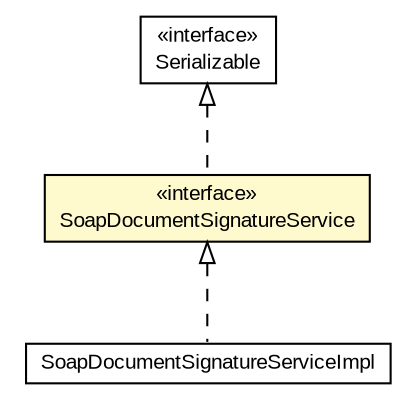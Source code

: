 #!/usr/local/bin/dot
#
# Class diagram 
# Generated by UMLGraph version R5_6-24-gf6e263 (http://www.umlgraph.org/)
#

digraph G {
	edge [fontname="arial",fontsize=10,labelfontname="arial",labelfontsize=10];
	node [fontname="arial",fontsize=10,shape=plaintext];
	nodesep=0.25;
	ranksep=0.5;
	// eu.europa.esig.dss.signature.SoapDocumentSignatureServiceImpl
	c673234 [label=<<table title="eu.europa.esig.dss.signature.SoapDocumentSignatureServiceImpl" border="0" cellborder="1" cellspacing="0" cellpadding="2" port="p" href="./SoapDocumentSignatureServiceImpl.html">
		<tr><td><table border="0" cellspacing="0" cellpadding="1">
<tr><td align="center" balign="center"> SoapDocumentSignatureServiceImpl </td></tr>
		</table></td></tr>
		</table>>, URL="./SoapDocumentSignatureServiceImpl.html", fontname="arial", fontcolor="black", fontsize=10.0];
	// eu.europa.esig.dss.signature.SoapDocumentSignatureService
	c673236 [label=<<table title="eu.europa.esig.dss.signature.SoapDocumentSignatureService" border="0" cellborder="1" cellspacing="0" cellpadding="2" port="p" bgcolor="lemonChiffon" href="./SoapDocumentSignatureService.html">
		<tr><td><table border="0" cellspacing="0" cellpadding="1">
<tr><td align="center" balign="center"> &#171;interface&#187; </td></tr>
<tr><td align="center" balign="center"> SoapDocumentSignatureService </td></tr>
		</table></td></tr>
		</table>>, URL="./SoapDocumentSignatureService.html", fontname="arial", fontcolor="black", fontsize=10.0];
	//eu.europa.esig.dss.signature.SoapDocumentSignatureServiceImpl implements eu.europa.esig.dss.signature.SoapDocumentSignatureService
	c673236:p -> c673234:p [dir=back,arrowtail=empty,style=dashed];
	//eu.europa.esig.dss.signature.SoapDocumentSignatureService implements java.io.Serializable
	c674064:p -> c673236:p [dir=back,arrowtail=empty,style=dashed];
	// java.io.Serializable
	c674064 [label=<<table title="java.io.Serializable" border="0" cellborder="1" cellspacing="0" cellpadding="2" port="p" href="http://java.sun.com/j2se/1.4.2/docs/api/java/io/Serializable.html">
		<tr><td><table border="0" cellspacing="0" cellpadding="1">
<tr><td align="center" balign="center"> &#171;interface&#187; </td></tr>
<tr><td align="center" balign="center"> Serializable </td></tr>
		</table></td></tr>
		</table>>, URL="http://java.sun.com/j2se/1.4.2/docs/api/java/io/Serializable.html", fontname="arial", fontcolor="black", fontsize=10.0];
}

